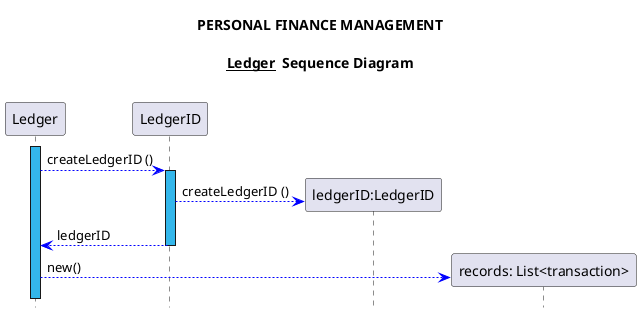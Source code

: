 @startuml
!define LIGHTBLUE
'!includeurl https://raw.githubusercontent.com/Drakemor/RedDress-PlantUML/master/style.puml

'__Title
title
PERSONAL FINANCE MANAGEMENT

<u>Ledger</u>  Sequence Diagram

end title

hide footbox

participant "Ledger"
participant "LedgerID"

                    activate "Ledger" #34b7eb
"Ledger" [#blue]--> "LedgerID": createLedgerID ()
activate "LedgerID" #34b7eb
"LedgerID" [#blue]--> "ledgerID:LedgerID"**: createLedgerID ()
return ledgerID

"Ledger" [#blue]--> "records: List<transaction>"**: new()

@enduml